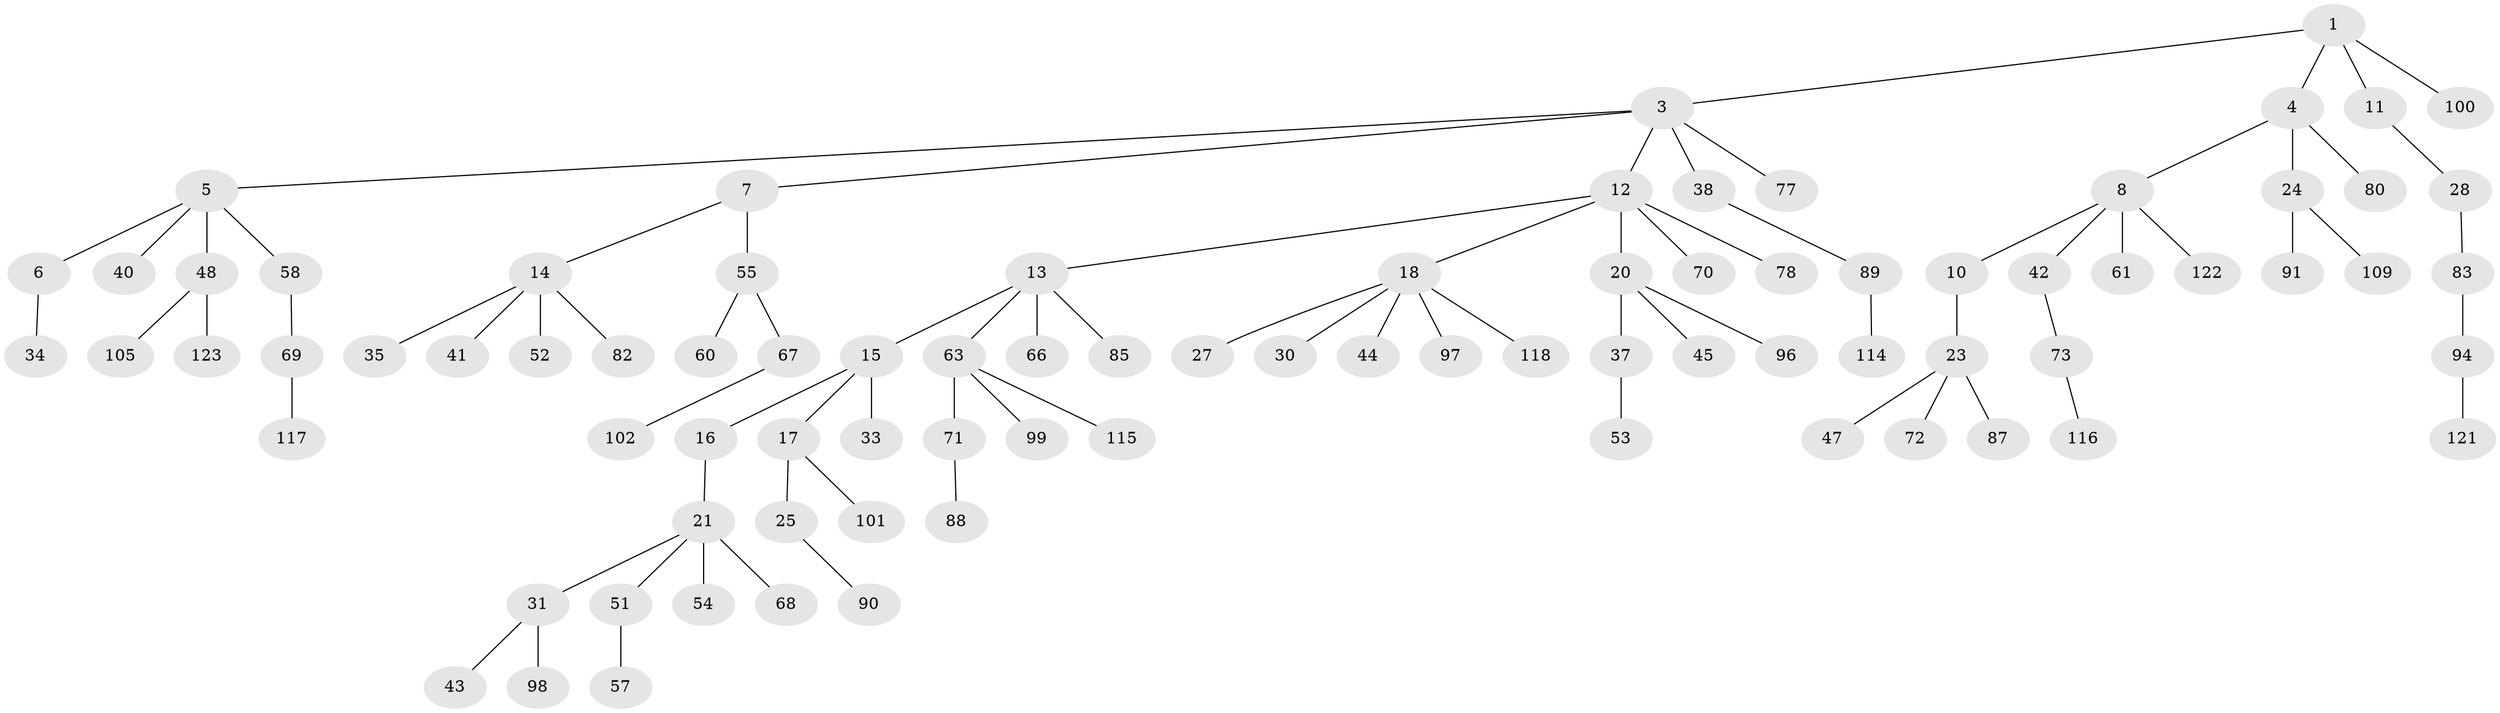 // original degree distribution, {2: 0.2661290322580645, 4: 0.03225806451612903, 7: 0.008064516129032258, 5: 0.06451612903225806, 3: 0.0967741935483871, 6: 0.024193548387096774, 1: 0.5080645161290323}
// Generated by graph-tools (version 1.1) at 2025/11/02/27/25 16:11:25]
// undirected, 85 vertices, 84 edges
graph export_dot {
graph [start="1"]
  node [color=gray90,style=filled];
  1 [super="+2"];
  3 [super="+19"];
  4 [super="+93"];
  5 [super="+32"];
  6 [super="+9"];
  7;
  8 [super="+120"];
  10;
  11;
  12 [super="+76"];
  13 [super="+29"];
  14 [super="+36"];
  15 [super="+84"];
  16;
  17 [super="+56"];
  18 [super="+22"];
  20 [super="+46"];
  21 [super="+49"];
  23 [super="+65"];
  24 [super="+26"];
  25 [super="+64"];
  27;
  28 [super="+86"];
  30;
  31 [super="+113"];
  33 [super="+39"];
  34 [super="+119"];
  35;
  37 [super="+50"];
  38 [super="+104"];
  40;
  41;
  42;
  43;
  44 [super="+81"];
  45;
  47;
  48 [super="+95"];
  51 [super="+107"];
  52 [super="+62"];
  53 [super="+92"];
  54;
  55 [super="+59"];
  57;
  58;
  60;
  61;
  63 [super="+79"];
  66;
  67;
  68;
  69 [super="+74"];
  70;
  71;
  72 [super="+75"];
  73 [super="+110"];
  77;
  78;
  80;
  82 [super="+108"];
  83;
  85;
  87;
  88;
  89;
  90 [super="+103"];
  91;
  94 [super="+106"];
  96 [super="+111"];
  97;
  98;
  99;
  100;
  101;
  102 [super="+112"];
  105;
  109;
  114;
  115;
  116;
  117;
  118;
  121 [super="+124"];
  122;
  123;
  1 -- 100;
  1 -- 3;
  1 -- 11;
  1 -- 4;
  3 -- 5;
  3 -- 7;
  3 -- 12;
  3 -- 38;
  3 -- 77;
  4 -- 8;
  4 -- 24;
  4 -- 80;
  5 -- 6;
  5 -- 40;
  5 -- 48;
  5 -- 58;
  6 -- 34;
  7 -- 14;
  7 -- 55;
  8 -- 10;
  8 -- 42;
  8 -- 61;
  8 -- 122;
  10 -- 23;
  11 -- 28;
  12 -- 13;
  12 -- 18;
  12 -- 20;
  12 -- 70;
  12 -- 78;
  13 -- 15;
  13 -- 63;
  13 -- 85;
  13 -- 66;
  14 -- 35;
  14 -- 52;
  14 -- 82;
  14 -- 41;
  15 -- 16;
  15 -- 17;
  15 -- 33;
  16 -- 21;
  17 -- 25;
  17 -- 101;
  18 -- 27;
  18 -- 97;
  18 -- 118;
  18 -- 44;
  18 -- 30;
  20 -- 37;
  20 -- 45;
  20 -- 96;
  21 -- 31;
  21 -- 51;
  21 -- 54;
  21 -- 68;
  23 -- 47;
  23 -- 72;
  23 -- 87;
  24 -- 91;
  24 -- 109;
  25 -- 90;
  28 -- 83;
  31 -- 43;
  31 -- 98;
  37 -- 53;
  38 -- 89;
  42 -- 73;
  48 -- 123;
  48 -- 105;
  51 -- 57;
  55 -- 60;
  55 -- 67;
  58 -- 69;
  63 -- 71;
  63 -- 99;
  63 -- 115;
  67 -- 102;
  69 -- 117;
  71 -- 88;
  73 -- 116;
  83 -- 94;
  89 -- 114;
  94 -- 121;
}

